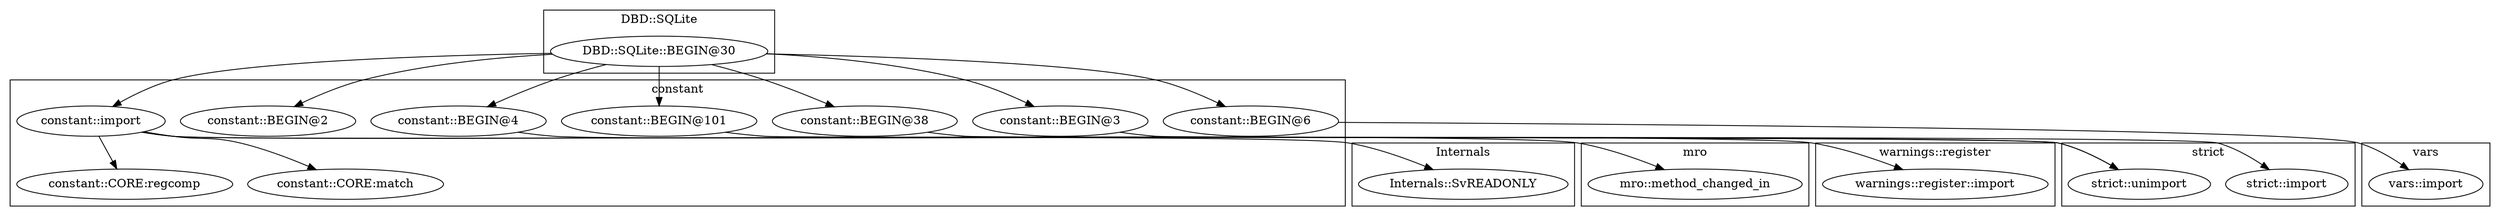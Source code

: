 digraph {
graph [overlap=false]
subgraph cluster_Internals {
	label="Internals";
	"Internals::SvREADONLY";
}
subgraph cluster_vars {
	label="vars";
	"vars::import";
}
subgraph cluster_strict {
	label="strict";
	"strict::import";
	"strict::unimport";
}
subgraph cluster_DBD_SQLite {
	label="DBD::SQLite";
	"DBD::SQLite::BEGIN@30";
}
subgraph cluster_constant {
	label="constant";
	"constant::import";
	"constant::BEGIN@4";
	"constant::BEGIN@3";
	"constant::BEGIN@38";
	"constant::CORE:regcomp";
	"constant::BEGIN@101";
	"constant::BEGIN@2";
	"constant::BEGIN@6";
	"constant::CORE:match";
}
subgraph cluster_warnings_register {
	label="warnings::register";
	"warnings::register::import";
}
subgraph cluster_mro {
	label="mro";
	"mro::method_changed_in";
}
"constant::import" -> "mro::method_changed_in";
"DBD::SQLite::BEGIN@30" -> "constant::BEGIN@2";
"DBD::SQLite::BEGIN@30" -> "constant::BEGIN@4";
"DBD::SQLite::BEGIN@30" -> "constant::BEGIN@6";
"DBD::SQLite::BEGIN@30" -> "constant::import";
"constant::BEGIN@38" -> "strict::unimport";
"constant::BEGIN@101" -> "strict::unimport";
"constant::import" -> "constant::CORE:regcomp";
"constant::import" -> "Internals::SvREADONLY";
"DBD::SQLite::BEGIN@30" -> "constant::BEGIN@38";
"constant::BEGIN@6" -> "vars::import";
"DBD::SQLite::BEGIN@30" -> "constant::BEGIN@3";
"constant::import" -> "constant::CORE:match";
"constant::BEGIN@3" -> "strict::import";
"DBD::SQLite::BEGIN@30" -> "constant::BEGIN@101";
"constant::BEGIN@4" -> "warnings::register::import";
}
